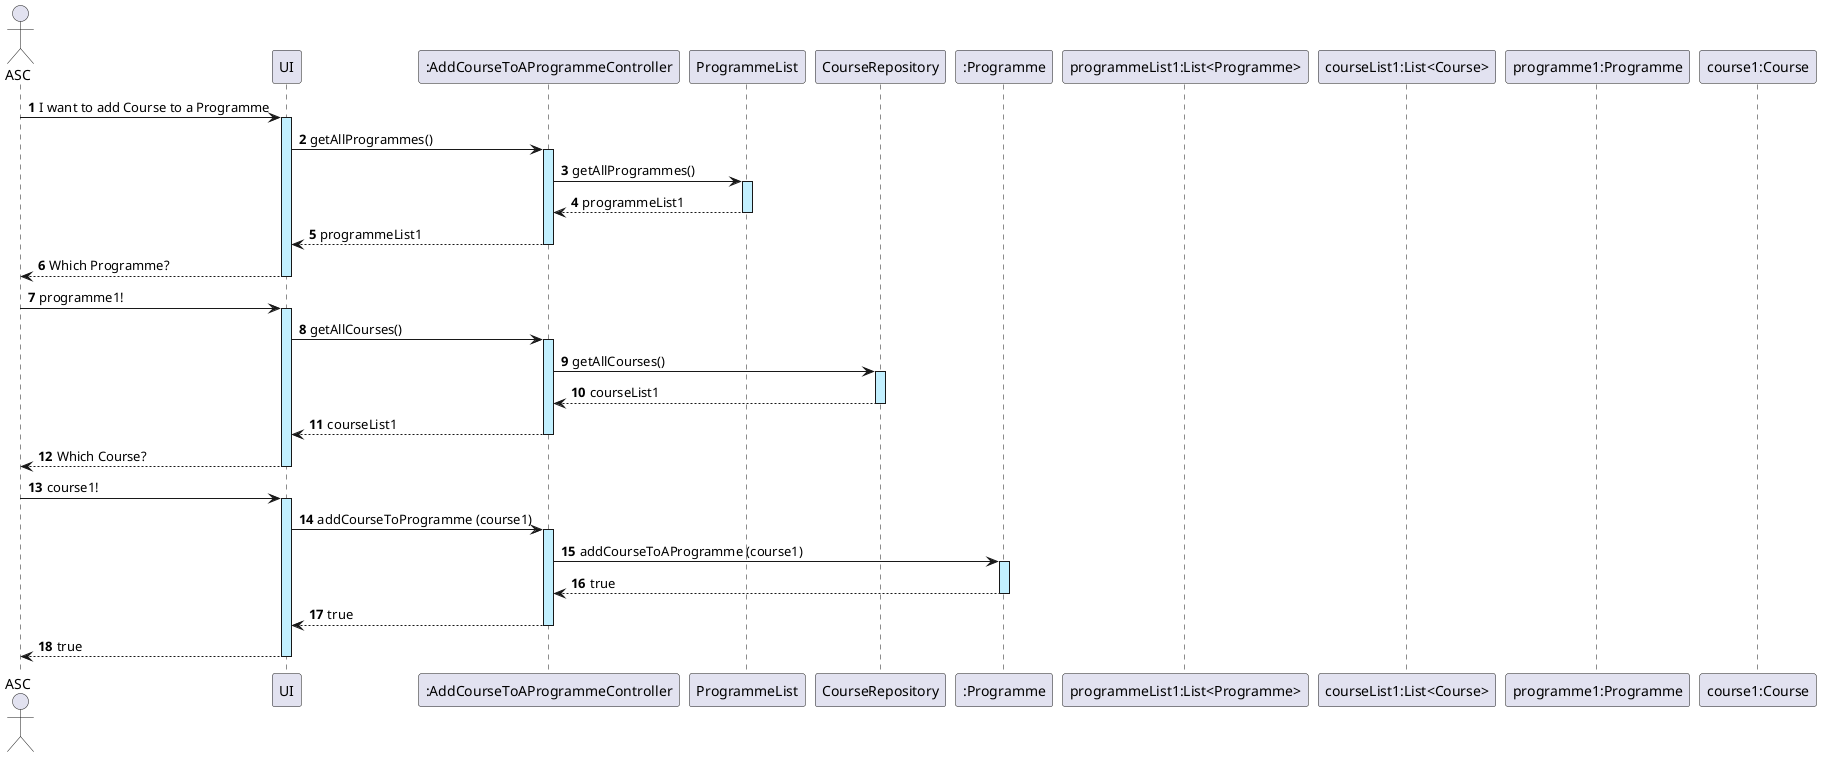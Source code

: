 @startuml
actor ASC
autonumber

ASC -> UI ++ #application : I want to add Course to a Programme

UI -> ":AddCourseToAProgrammeController" ++ #application: getAllProgrammes()

":AddCourseToAProgrammeController" -> ProgrammeList ++ #application: getAllProgrammes()

ProgrammeList --> ":AddCourseToAProgrammeController" -- #application: programmeList1

":AddCourseToAProgrammeController" --> UI --:  programmeList1

UI --> ASC -- : Which Programme?

ASC -> UI ++ #application: programme1!

UI -> ":AddCourseToAProgrammeController" ++ #application: getAllCourses()

":AddCourseToAProgrammeController" -> CourseRepository ++ #application: getAllCourses()

CourseRepository --> ":AddCourseToAProgrammeController" -- #application: courseList1

":AddCourseToAProgrammeController" --> UI -- : courseList1

UI --> ASC -- : Which Course?

ASC -> UI ++ #application: course1!


UI -> ":AddCourseToAProgrammeController" ++ #application : addCourseToProgramme (course1)

":AddCourseToAProgrammeController" -> ":Programme" ++ #application : addCourseToAProgramme (course1)

":Programme" --> ":AddCourseToAProgrammeController" --: true

":AddCourseToAProgrammeController" --> UI  --: true

UI --> ASC --: true

participant "programmeList1:List<Programme>"
participant "courseList1:List<Course>"
participant "programme1:Programme"
participant "course1:Course"
@enduml